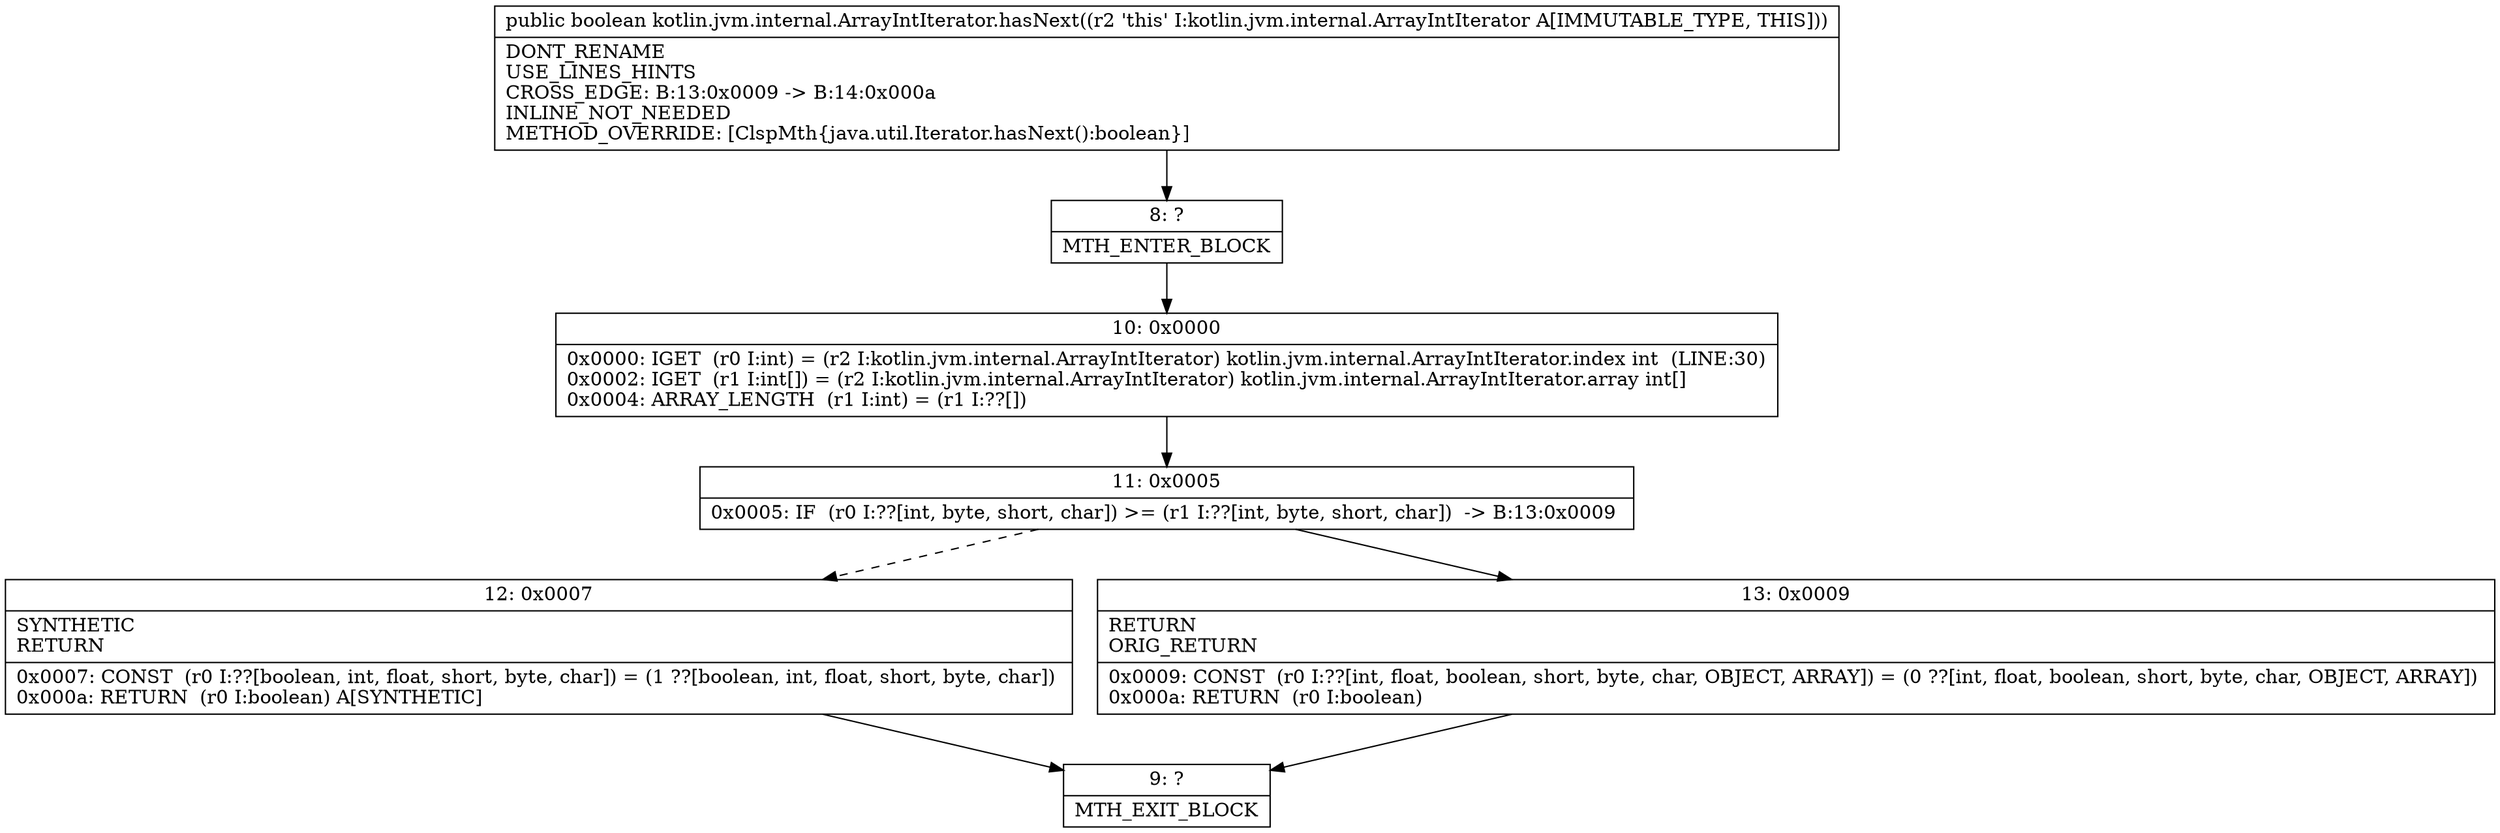 digraph "CFG forkotlin.jvm.internal.ArrayIntIterator.hasNext()Z" {
Node_8 [shape=record,label="{8\:\ ?|MTH_ENTER_BLOCK\l}"];
Node_10 [shape=record,label="{10\:\ 0x0000|0x0000: IGET  (r0 I:int) = (r2 I:kotlin.jvm.internal.ArrayIntIterator) kotlin.jvm.internal.ArrayIntIterator.index int  (LINE:30)\l0x0002: IGET  (r1 I:int[]) = (r2 I:kotlin.jvm.internal.ArrayIntIterator) kotlin.jvm.internal.ArrayIntIterator.array int[] \l0x0004: ARRAY_LENGTH  (r1 I:int) = (r1 I:??[]) \l}"];
Node_11 [shape=record,label="{11\:\ 0x0005|0x0005: IF  (r0 I:??[int, byte, short, char]) \>= (r1 I:??[int, byte, short, char])  \-\> B:13:0x0009 \l}"];
Node_12 [shape=record,label="{12\:\ 0x0007|SYNTHETIC\lRETURN\l|0x0007: CONST  (r0 I:??[boolean, int, float, short, byte, char]) = (1 ??[boolean, int, float, short, byte, char]) \l0x000a: RETURN  (r0 I:boolean) A[SYNTHETIC]\l}"];
Node_9 [shape=record,label="{9\:\ ?|MTH_EXIT_BLOCK\l}"];
Node_13 [shape=record,label="{13\:\ 0x0009|RETURN\lORIG_RETURN\l|0x0009: CONST  (r0 I:??[int, float, boolean, short, byte, char, OBJECT, ARRAY]) = (0 ??[int, float, boolean, short, byte, char, OBJECT, ARRAY]) \l0x000a: RETURN  (r0 I:boolean) \l}"];
MethodNode[shape=record,label="{public boolean kotlin.jvm.internal.ArrayIntIterator.hasNext((r2 'this' I:kotlin.jvm.internal.ArrayIntIterator A[IMMUTABLE_TYPE, THIS]))  | DONT_RENAME\lUSE_LINES_HINTS\lCROSS_EDGE: B:13:0x0009 \-\> B:14:0x000a\lINLINE_NOT_NEEDED\lMETHOD_OVERRIDE: [ClspMth\{java.util.Iterator.hasNext():boolean\}]\l}"];
MethodNode -> Node_8;Node_8 -> Node_10;
Node_10 -> Node_11;
Node_11 -> Node_12[style=dashed];
Node_11 -> Node_13;
Node_12 -> Node_9;
Node_13 -> Node_9;
}

